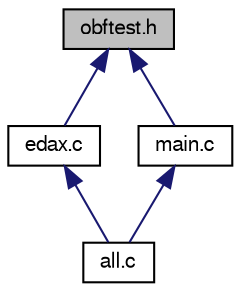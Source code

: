 digraph "obftest.h"
{
 // LATEX_PDF_SIZE
  bgcolor="transparent";
  edge [fontname="FreeSans",fontsize="10",labelfontname="FreeSans",labelfontsize="10"];
  node [fontname="FreeSans",fontsize="10",shape=record];
  Node1 [label="obftest.h",height=0.2,width=0.4,color="black", fillcolor="grey75", style="filled", fontcolor="black",tooltip="Problem solver."];
  Node1 -> Node2 [dir="back",color="midnightblue",fontsize="10",style="solid",fontname="FreeSans"];
  Node2 [label="edax.c",height=0.2,width=0.4,color="black",URL="$edax_8c.html",tooltip="Edax protocol."];
  Node2 -> Node3 [dir="back",color="midnightblue",fontsize="10",style="solid",fontname="FreeSans"];
  Node3 [label="all.c",height=0.2,width=0.4,color="black",URL="$all_8c.html",tooltip="Gather all other files to facilitate compiler inter-procedural optimization."];
  Node1 -> Node4 [dir="back",color="midnightblue",fontsize="10",style="solid",fontname="FreeSans"];
  Node4 [label="main.c",height=0.2,width=0.4,color="black",URL="$main_8c.html",tooltip="Main file."];
  Node4 -> Node3 [dir="back",color="midnightblue",fontsize="10",style="solid",fontname="FreeSans"];
}
